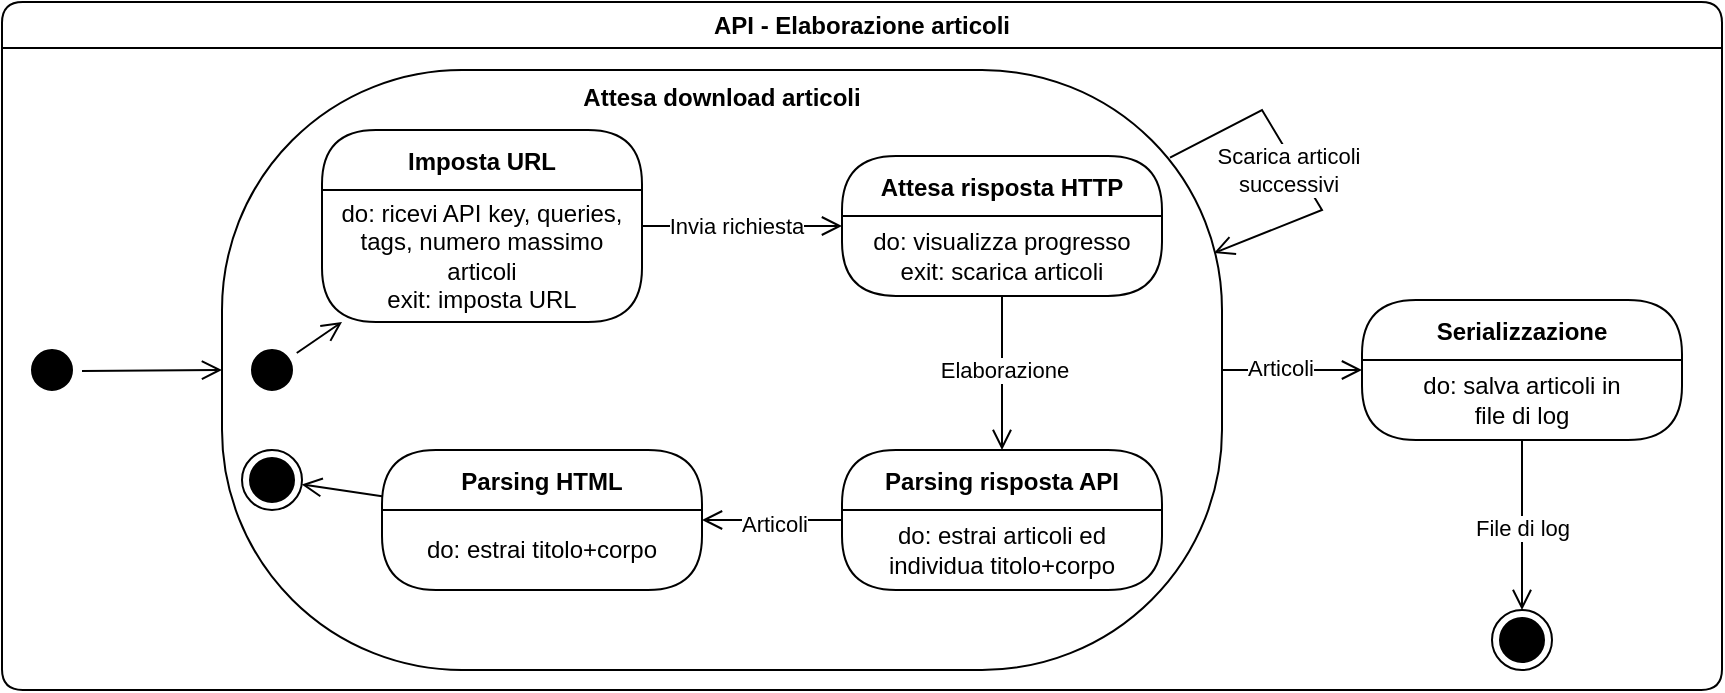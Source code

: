 <mxfile version="21.3.7" type="device">
  <diagram id="f9eJb2Zc_XzbJKJOwE8F" name="API-elaborazione">
    <mxGraphModel dx="1026" dy="666" grid="1" gridSize="10" guides="1" tooltips="1" connect="1" arrows="1" fold="1" page="1" pageScale="1" pageWidth="1920" pageHeight="1200" math="0" shadow="0">
      <root>
        <mxCell id="0" />
        <mxCell id="1" parent="0" />
        <mxCell id="PPDQ_5usRVo6p07o1Qok-1" value="API - Elaborazione articoli" style="swimlane;whiteSpace=wrap;html=1;rounded=1;" parent="1" vertex="1">
          <mxGeometry x="40" y="16" width="860" height="344" as="geometry" />
        </mxCell>
        <mxCell id="PPDQ_5usRVo6p07o1Qok-2" value="" style="html=1;verticalAlign=bottom;endArrow=open;endSize=8;rounded=0;" parent="PPDQ_5usRVo6p07o1Qok-1" source="PPDQ_5usRVo6p07o1Qok-3" target="QVTCk2upG7RMx7IZzy6a-1" edge="1">
          <mxGeometry relative="1" as="geometry">
            <mxPoint x="120" y="145" as="targetPoint" />
          </mxGeometry>
        </mxCell>
        <mxCell id="PPDQ_5usRVo6p07o1Qok-3" value="" style="ellipse;html=1;shape=startState;fillColor=#000000;strokeColor=#FFFFFF;" parent="PPDQ_5usRVo6p07o1Qok-1" vertex="1">
          <mxGeometry x="10" y="169" width="30" height="30" as="geometry" />
        </mxCell>
        <mxCell id="aeNKCjGQBPvLc8q0f_98-5" value="Serializzazione" style="swimlane;fontStyle=1;align=center;verticalAlign=middle;childLayout=stackLayout;horizontal=1;startSize=30;horizontalStack=0;resizeParent=0;resizeLast=1;container=0;collapsible=0;rounded=1;arcSize=30;swimlaneFillColor=default;dropTarget=0;" parent="PPDQ_5usRVo6p07o1Qok-1" vertex="1">
          <mxGeometry x="680" y="149" width="160" height="70" as="geometry" />
        </mxCell>
        <mxCell id="aeNKCjGQBPvLc8q0f_98-6" value="do: salva articoli in&lt;br&gt;file di log" style="text;html=1;align=center;verticalAlign=middle;spacingLeft=4;spacingRight=4;whiteSpace=wrap;overflow=hidden;rotatable=0;" parent="aeNKCjGQBPvLc8q0f_98-5" vertex="1">
          <mxGeometry y="30" width="160" height="40" as="geometry" />
        </mxCell>
        <mxCell id="aeNKCjGQBPvLc8q0f_98-7" value="" style="html=1;verticalAlign=bottom;endArrow=open;endSize=8;rounded=0;" parent="PPDQ_5usRVo6p07o1Qok-1" source="QVTCk2upG7RMx7IZzy6a-1" target="aeNKCjGQBPvLc8q0f_98-5" edge="1">
          <mxGeometry relative="1" as="geometry">
            <mxPoint x="690" y="103" as="targetPoint" />
            <mxPoint x="650" y="154" as="sourcePoint" />
          </mxGeometry>
        </mxCell>
        <mxCell id="wQWyK-9s-rbTamT2mnsj-5" value="Articoli" style="edgeLabel;html=1;align=center;verticalAlign=middle;resizable=0;points=[];" parent="aeNKCjGQBPvLc8q0f_98-7" vertex="1" connectable="0">
          <mxGeometry x="-0.067" y="3" relative="1" as="geometry">
            <mxPoint x="-4" y="2" as="offset" />
          </mxGeometry>
        </mxCell>
        <mxCell id="03tdBIbcymibbqkIJFqW-1" value="" style="ellipse;html=1;shape=endState;fillColor=#000000;strokeColor=#000000;rounded=1;shadow=0;comic=0;labelBackgroundColor=none;fontFamily=Verdana;fontSize=12;fontColor=#000000;align=center;" parent="PPDQ_5usRVo6p07o1Qok-1" vertex="1">
          <mxGeometry x="745" y="304" width="30" height="30" as="geometry" />
        </mxCell>
        <mxCell id="03tdBIbcymibbqkIJFqW-2" style="html=1;labelBackgroundColor=none;endArrow=open;endSize=8;fontFamily=Verdana;fontSize=12;align=left;" parent="PPDQ_5usRVo6p07o1Qok-1" source="aeNKCjGQBPvLc8q0f_98-5" target="03tdBIbcymibbqkIJFqW-1" edge="1">
          <mxGeometry relative="1" as="geometry">
            <mxPoint x="755.244" y="294" as="sourcePoint" />
          </mxGeometry>
        </mxCell>
        <mxCell id="wQWyK-9s-rbTamT2mnsj-4" value="File di log" style="edgeLabel;html=1;align=center;verticalAlign=middle;resizable=0;points=[];" parent="03tdBIbcymibbqkIJFqW-2" vertex="1" connectable="0">
          <mxGeometry x="0.038" y="3" relative="1" as="geometry">
            <mxPoint x="-3" as="offset" />
          </mxGeometry>
        </mxCell>
        <mxCell id="QVTCk2upG7RMx7IZzy6a-1" value="&lt;b&gt;Attesa download articoli&lt;/b&gt;" style="rounded=1;whiteSpace=wrap;html=1;arcSize=40;verticalAlign=top;" parent="PPDQ_5usRVo6p07o1Qok-1" vertex="1">
          <mxGeometry x="110" y="34" width="500" height="300" as="geometry" />
        </mxCell>
        <mxCell id="4vxVdburrGdWTPDN_MQF-1" value="" style="html=1;verticalAlign=bottom;endArrow=open;endSize=8;rounded=0;" parent="PPDQ_5usRVo6p07o1Qok-1" source="4vxVdburrGdWTPDN_MQF-2" target="4vxVdburrGdWTPDN_MQF-3" edge="1">
          <mxGeometry relative="1" as="geometry">
            <mxPoint x="240" y="223.5" as="targetPoint" />
          </mxGeometry>
        </mxCell>
        <mxCell id="4vxVdburrGdWTPDN_MQF-2" value="" style="ellipse;html=1;shape=startState;fillColor=#000000;strokeColor=#FFFFFF;" parent="PPDQ_5usRVo6p07o1Qok-1" vertex="1">
          <mxGeometry x="120" y="169" width="30" height="30" as="geometry" />
        </mxCell>
        <mxCell id="4vxVdburrGdWTPDN_MQF-3" value="Imposta URL" style="swimlane;fontStyle=1;align=center;verticalAlign=middle;childLayout=stackLayout;horizontal=1;startSize=30;horizontalStack=0;resizeParent=0;resizeLast=1;container=0;collapsible=0;rounded=1;arcSize=30;swimlaneFillColor=default;dropTarget=0;" parent="PPDQ_5usRVo6p07o1Qok-1" vertex="1">
          <mxGeometry x="160" y="64" width="160" height="96" as="geometry" />
        </mxCell>
        <mxCell id="4vxVdburrGdWTPDN_MQF-4" value="do: ricevi API key, queries, tags, numero massimo articoli&lt;br&gt;exit: imposta URL" style="text;html=1;align=center;verticalAlign=middle;spacingLeft=4;spacingRight=4;whiteSpace=wrap;overflow=hidden;rotatable=0;" parent="4vxVdburrGdWTPDN_MQF-3" vertex="1">
          <mxGeometry y="30" width="160" height="66" as="geometry" />
        </mxCell>
        <mxCell id="4vxVdburrGdWTPDN_MQF-5" value="Attesa risposta HTTP" style="swimlane;fontStyle=1;align=center;verticalAlign=middle;childLayout=stackLayout;horizontal=1;startSize=30;horizontalStack=0;resizeParent=0;resizeLast=1;container=0;collapsible=0;rounded=1;arcSize=30;swimlaneFillColor=default;dropTarget=0;" parent="PPDQ_5usRVo6p07o1Qok-1" vertex="1">
          <mxGeometry x="420" y="77" width="160" height="70" as="geometry" />
        </mxCell>
        <mxCell id="4vxVdburrGdWTPDN_MQF-6" value="do: visualizza progresso&lt;br&gt;exit: scarica articoli" style="text;html=1;align=center;verticalAlign=middle;spacingLeft=4;spacingRight=4;whiteSpace=wrap;overflow=hidden;rotatable=0;" parent="4vxVdburrGdWTPDN_MQF-5" vertex="1">
          <mxGeometry y="30" width="160" height="40" as="geometry" />
        </mxCell>
        <mxCell id="junq_46gmxwUqyML5sxD-3" value="Parsing risposta API" style="swimlane;fontStyle=1;align=center;verticalAlign=middle;childLayout=stackLayout;horizontal=1;startSize=30;horizontalStack=0;resizeParent=0;resizeLast=1;container=0;collapsible=0;rounded=1;arcSize=30;swimlaneFillColor=default;dropTarget=0;" parent="PPDQ_5usRVo6p07o1Qok-1" vertex="1">
          <mxGeometry x="420" y="224" width="160" height="70" as="geometry" />
        </mxCell>
        <mxCell id="junq_46gmxwUqyML5sxD-4" value="do: estrai articoli ed individua titolo+corpo" style="text;html=1;align=center;verticalAlign=middle;spacingLeft=4;spacingRight=4;whiteSpace=wrap;overflow=hidden;rotatable=0;" parent="junq_46gmxwUqyML5sxD-3" vertex="1">
          <mxGeometry y="30" width="160" height="40" as="geometry" />
        </mxCell>
        <mxCell id="YyvJxo727frVT6biygBw-1" value="" style="html=1;verticalAlign=bottom;endArrow=open;endSize=8;rounded=0;" parent="PPDQ_5usRVo6p07o1Qok-1" source="4vxVdburrGdWTPDN_MQF-3" target="4vxVdburrGdWTPDN_MQF-5" edge="1">
          <mxGeometry relative="1" as="geometry">
            <mxPoint x="220" y="183" as="targetPoint" />
            <mxPoint x="168" y="209" as="sourcePoint" />
          </mxGeometry>
        </mxCell>
        <mxCell id="wQWyK-9s-rbTamT2mnsj-1" value="Invia richiesta" style="edgeLabel;html=1;align=center;verticalAlign=middle;resizable=0;points=[];" parent="YyvJxo727frVT6biygBw-1" vertex="1" connectable="0">
          <mxGeometry x="-0.485" relative="1" as="geometry">
            <mxPoint x="21" as="offset" />
          </mxGeometry>
        </mxCell>
        <mxCell id="YyvJxo727frVT6biygBw-2" value="" style="html=1;verticalAlign=bottom;endArrow=open;endSize=8;rounded=0;" parent="PPDQ_5usRVo6p07o1Qok-1" source="4vxVdburrGdWTPDN_MQF-5" target="junq_46gmxwUqyML5sxD-3" edge="1">
          <mxGeometry relative="1" as="geometry">
            <mxPoint x="420" y="146" as="targetPoint" />
            <mxPoint x="380" y="145" as="sourcePoint" />
          </mxGeometry>
        </mxCell>
        <mxCell id="wQWyK-9s-rbTamT2mnsj-2" value="Elaborazione" style="edgeLabel;html=1;align=center;verticalAlign=middle;resizable=0;points=[];" parent="YyvJxo727frVT6biygBw-2" vertex="1" connectable="0">
          <mxGeometry x="-0.053" y="1" relative="1" as="geometry">
            <mxPoint as="offset" />
          </mxGeometry>
        </mxCell>
        <mxCell id="ZtqZg5mMnHeYS2FaAgww-1" value="" style="html=1;verticalAlign=bottom;endArrow=open;endSize=8;rounded=0;" parent="PPDQ_5usRVo6p07o1Qok-1" source="PPDQ_5usRVo6p07o1Qok-7" target="GuLIqOfWS8Oboe76nW7t-1" edge="1">
          <mxGeometry relative="1" as="geometry">
            <mxPoint x="507" y="244" as="targetPoint" />
            <mxPoint x="503" y="184" as="sourcePoint" />
          </mxGeometry>
        </mxCell>
        <mxCell id="GuLIqOfWS8Oboe76nW7t-1" value="" style="ellipse;html=1;shape=endState;fillColor=#000000;strokeColor=#000000;rounded=1;shadow=0;comic=0;labelBackgroundColor=none;fontFamily=Verdana;fontSize=12;fontColor=#000000;align=center;" parent="PPDQ_5usRVo6p07o1Qok-1" vertex="1">
          <mxGeometry x="120" y="224" width="30" height="30" as="geometry" />
        </mxCell>
        <mxCell id="QYMUkNxDgDXIzQjwcyAL-1" value="" style="html=1;verticalAlign=bottom;endArrow=open;endSize=8;rounded=0;" parent="PPDQ_5usRVo6p07o1Qok-1" source="junq_46gmxwUqyML5sxD-3" target="PPDQ_5usRVo6p07o1Qok-7" edge="1">
          <mxGeometry relative="1" as="geometry">
            <mxPoint x="190" y="256" as="targetPoint" />
            <mxPoint x="460" y="271" as="sourcePoint" />
          </mxGeometry>
        </mxCell>
        <mxCell id="QYMUkNxDgDXIzQjwcyAL-2" value="Articoli" style="edgeLabel;html=1;align=center;verticalAlign=middle;resizable=0;points=[];" parent="QYMUkNxDgDXIzQjwcyAL-1" vertex="1" connectable="0">
          <mxGeometry x="-0.014" y="2" relative="1" as="geometry">
            <mxPoint as="offset" />
          </mxGeometry>
        </mxCell>
        <mxCell id="PPDQ_5usRVo6p07o1Qok-7" value="Parsing HTML" style="swimlane;fontStyle=1;align=center;verticalAlign=middle;childLayout=stackLayout;horizontal=1;startSize=30;horizontalStack=0;resizeParent=0;resizeLast=1;container=0;collapsible=0;rounded=1;arcSize=30;swimlaneFillColor=default;dropTarget=0;" parent="PPDQ_5usRVo6p07o1Qok-1" vertex="1">
          <mxGeometry x="190" y="224" width="160" height="70" as="geometry" />
        </mxCell>
        <mxCell id="PPDQ_5usRVo6p07o1Qok-8" value="do: estrai titolo+corpo" style="text;html=1;align=center;verticalAlign=middle;spacingLeft=4;spacingRight=4;whiteSpace=wrap;overflow=hidden;rotatable=0;" parent="PPDQ_5usRVo6p07o1Qok-7" vertex="1">
          <mxGeometry y="30" width="160" height="40" as="geometry" />
        </mxCell>
        <mxCell id="QYMUkNxDgDXIzQjwcyAL-4" value="" style="html=1;verticalAlign=bottom;endArrow=open;endSize=8;rounded=0;exitX=0.948;exitY=0.146;exitDx=0;exitDy=0;exitPerimeter=0;entryX=0.992;entryY=0.305;entryDx=0;entryDy=0;entryPerimeter=0;" parent="PPDQ_5usRVo6p07o1Qok-1" source="QVTCk2upG7RMx7IZzy6a-1" target="QVTCk2upG7RMx7IZzy6a-1" edge="1">
          <mxGeometry relative="1" as="geometry">
            <mxPoint x="650" y="74" as="targetPoint" />
            <mxPoint x="610" y="64" as="sourcePoint" />
            <Array as="points">
              <mxPoint x="630" y="54" />
              <mxPoint x="660" y="104" />
            </Array>
          </mxGeometry>
        </mxCell>
        <mxCell id="QYMUkNxDgDXIzQjwcyAL-5" value="Scarica articoli&lt;br&gt;successivi" style="edgeLabel;html=1;align=center;verticalAlign=middle;resizable=0;points=[];" parent="QYMUkNxDgDXIzQjwcyAL-4" vertex="1" connectable="0">
          <mxGeometry x="-0.067" y="3" relative="1" as="geometry">
            <mxPoint x="-4" y="8" as="offset" />
          </mxGeometry>
        </mxCell>
      </root>
    </mxGraphModel>
  </diagram>
</mxfile>
